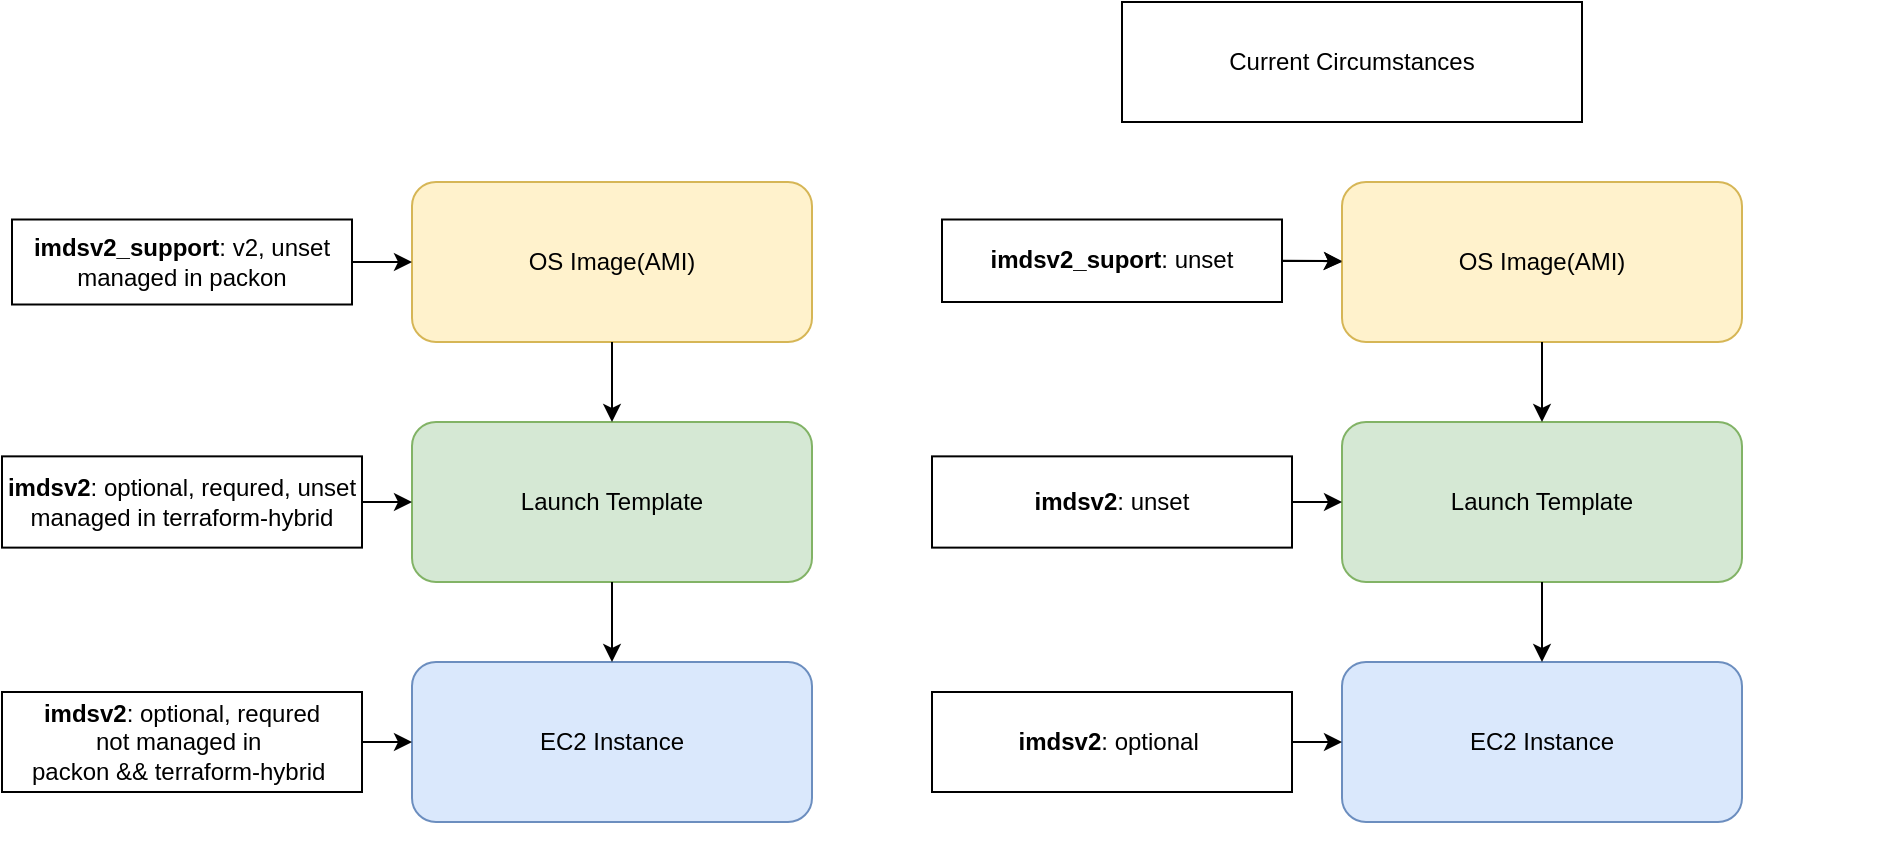 <mxfile version="24.0.4" type="github" pages="3">
  <diagram name="Page-1" id="pGbOxdvhejuG6cvHP6bT">
    <mxGraphModel dx="1509" dy="1937" grid="1" gridSize="10" guides="1" tooltips="1" connect="1" arrows="1" fold="1" page="1" pageScale="1" pageWidth="850" pageHeight="1100" math="0" shadow="0">
      <root>
        <mxCell id="0" />
        <mxCell id="1" parent="0" />
        <mxCell id="x_q-9-La6sV82_rC-IQt-11" value="" style="group" vertex="1" connectable="0" parent="1">
          <mxGeometry x="570" y="-360" width="405" height="320" as="geometry" />
        </mxCell>
        <mxCell id="qsgLCM90UYcvNnULySri-1" value="OS Image(AMI)" style="rounded=1;whiteSpace=wrap;html=1;fillColor=#fff2cc;strokeColor=#d6b656;" vertex="1" parent="x_q-9-La6sV82_rC-IQt-11">
          <mxGeometry x="205" width="200" height="80" as="geometry" />
        </mxCell>
        <mxCell id="qsgLCM90UYcvNnULySri-2" value="Launch Template" style="rounded=1;whiteSpace=wrap;html=1;fillColor=#d5e8d4;strokeColor=#82b366;" vertex="1" parent="x_q-9-La6sV82_rC-IQt-11">
          <mxGeometry x="205" y="120" width="200" height="80" as="geometry" />
        </mxCell>
        <mxCell id="qsgLCM90UYcvNnULySri-3" value="EC2 Instance" style="rounded=1;whiteSpace=wrap;html=1;fillColor=#dae8fc;strokeColor=#6c8ebf;" vertex="1" parent="x_q-9-La6sV82_rC-IQt-11">
          <mxGeometry x="205" y="240" width="200" height="80" as="geometry" />
        </mxCell>
        <mxCell id="qsgLCM90UYcvNnULySri-4" value="" style="endArrow=classic;html=1;rounded=0;exitX=0.5;exitY=1;exitDx=0;exitDy=0;entryX=0.5;entryY=0;entryDx=0;entryDy=0;" edge="1" parent="x_q-9-La6sV82_rC-IQt-11" source="qsgLCM90UYcvNnULySri-1" target="qsgLCM90UYcvNnULySri-2">
          <mxGeometry width="50" height="50" relative="1" as="geometry">
            <mxPoint x="365" y="270" as="sourcePoint" />
            <mxPoint x="415" y="220" as="targetPoint" />
          </mxGeometry>
        </mxCell>
        <mxCell id="qsgLCM90UYcvNnULySri-9" value="&lt;b&gt;imdsv2_support&lt;/b&gt;: v2, unset&lt;div&gt;managed in packon&lt;/div&gt;" style="text;html=1;align=center;verticalAlign=middle;whiteSpace=wrap;rounded=0;fillColor=none;strokeColor=default;" vertex="1" parent="x_q-9-La6sV82_rC-IQt-11">
          <mxGeometry x="5" y="18.75" width="170" height="42.5" as="geometry" />
        </mxCell>
        <mxCell id="qsgLCM90UYcvNnULySri-10" value="&lt;b&gt;imdsv2&lt;/b&gt;: optional, requred, unset&lt;div&gt;managed in terraform-hybrid&lt;/div&gt;" style="text;html=1;align=center;verticalAlign=middle;whiteSpace=wrap;rounded=0;fillColor=none;strokeColor=default;" vertex="1" parent="x_q-9-La6sV82_rC-IQt-11">
          <mxGeometry y="137.18" width="180" height="45.63" as="geometry" />
        </mxCell>
        <mxCell id="qsgLCM90UYcvNnULySri-11" value="&lt;b&gt;imdsv2&lt;/b&gt;: optional, requred&lt;div&gt;not managed in&amp;nbsp;&lt;/div&gt;&lt;div&gt;packon &amp;amp;&amp;amp; terraform-hybrid&amp;nbsp;&lt;/div&gt;" style="text;html=1;align=center;verticalAlign=middle;whiteSpace=wrap;rounded=0;fillColor=none;strokeColor=default;" vertex="1" parent="x_q-9-La6sV82_rC-IQt-11">
          <mxGeometry y="255" width="180" height="50" as="geometry" />
        </mxCell>
        <mxCell id="qsgLCM90UYcvNnULySri-12" value="" style="endArrow=classic;html=1;rounded=0;exitX=1;exitY=0.5;exitDx=0;exitDy=0;entryX=0;entryY=0.5;entryDx=0;entryDy=0;" edge="1" parent="x_q-9-La6sV82_rC-IQt-11" source="qsgLCM90UYcvNnULySri-9" target="qsgLCM90UYcvNnULySri-1">
          <mxGeometry width="50" height="50" relative="1" as="geometry">
            <mxPoint x="365" y="270" as="sourcePoint" />
            <mxPoint x="415" y="220" as="targetPoint" />
          </mxGeometry>
        </mxCell>
        <mxCell id="qsgLCM90UYcvNnULySri-13" value="" style="endArrow=classic;html=1;rounded=0;exitX=1;exitY=0.5;exitDx=0;exitDy=0;entryX=0;entryY=0.5;entryDx=0;entryDy=0;" edge="1" parent="x_q-9-La6sV82_rC-IQt-11" source="qsgLCM90UYcvNnULySri-10" target="qsgLCM90UYcvNnULySri-2">
          <mxGeometry width="50" height="50" relative="1" as="geometry">
            <mxPoint x="365" y="270" as="sourcePoint" />
            <mxPoint x="415" y="220" as="targetPoint" />
          </mxGeometry>
        </mxCell>
        <mxCell id="qsgLCM90UYcvNnULySri-14" value="" style="endArrow=classic;html=1;rounded=0;exitX=1;exitY=0.5;exitDx=0;exitDy=0;entryX=0;entryY=0.5;entryDx=0;entryDy=0;" edge="1" parent="x_q-9-La6sV82_rC-IQt-11" source="qsgLCM90UYcvNnULySri-11" target="qsgLCM90UYcvNnULySri-3">
          <mxGeometry width="50" height="50" relative="1" as="geometry">
            <mxPoint x="185" y="50" as="sourcePoint" />
            <mxPoint x="215" y="50" as="targetPoint" />
          </mxGeometry>
        </mxCell>
        <mxCell id="qsgLCM90UYcvNnULySri-7" value="" style="endArrow=classic;html=1;rounded=0;exitX=0.5;exitY=1;exitDx=0;exitDy=0;entryX=0.5;entryY=0;entryDx=0;entryDy=0;" edge="1" parent="x_q-9-La6sV82_rC-IQt-11" source="qsgLCM90UYcvNnULySri-2" target="qsgLCM90UYcvNnULySri-3">
          <mxGeometry width="50" height="50" relative="1" as="geometry">
            <mxPoint x="315" y="90" as="sourcePoint" />
            <mxPoint x="315" y="130" as="targetPoint" />
          </mxGeometry>
        </mxCell>
        <mxCell id="MfCQwA7gSsLUHfkPvxt--1" value="" style="group" vertex="1" connectable="0" parent="1">
          <mxGeometry x="1035" y="-450" width="480" height="420" as="geometry" />
        </mxCell>
        <mxCell id="MfCQwA7gSsLUHfkPvxt--2" value="OS Image(AMI)" style="rounded=1;whiteSpace=wrap;html=1;fillColor=#fff2cc;strokeColor=#d6b656;" vertex="1" parent="MfCQwA7gSsLUHfkPvxt--1">
          <mxGeometry x="205" y="90" width="200" height="80" as="geometry" />
        </mxCell>
        <mxCell id="MfCQwA7gSsLUHfkPvxt--3" value="Launch Template" style="rounded=1;whiteSpace=wrap;html=1;fillColor=#d5e8d4;strokeColor=#82b366;" vertex="1" parent="MfCQwA7gSsLUHfkPvxt--1">
          <mxGeometry x="205" y="210" width="200" height="80" as="geometry" />
        </mxCell>
        <mxCell id="MfCQwA7gSsLUHfkPvxt--4" value="EC2 Instance" style="rounded=1;whiteSpace=wrap;html=1;fillColor=#dae8fc;strokeColor=#6c8ebf;" vertex="1" parent="MfCQwA7gSsLUHfkPvxt--1">
          <mxGeometry x="205" y="330" width="200" height="80" as="geometry" />
        </mxCell>
        <mxCell id="MfCQwA7gSsLUHfkPvxt--5" value="&lt;b&gt;imdsv2_suport&lt;/b&gt;: unset" style="text;html=1;align=center;verticalAlign=middle;whiteSpace=wrap;rounded=0;fillColor=none;strokeColor=default;" vertex="1" parent="MfCQwA7gSsLUHfkPvxt--1">
          <mxGeometry x="5" y="108.75" width="170" height="41.25" as="geometry" />
        </mxCell>
        <mxCell id="MfCQwA7gSsLUHfkPvxt--6" value="&lt;b&gt;imdsv2&lt;/b&gt;: unset" style="text;html=1;align=center;verticalAlign=middle;whiteSpace=wrap;rounded=0;fillColor=none;strokeColor=default;" vertex="1" parent="MfCQwA7gSsLUHfkPvxt--1">
          <mxGeometry y="227.18" width="180" height="45.63" as="geometry" />
        </mxCell>
        <mxCell id="MfCQwA7gSsLUHfkPvxt--7" value="&lt;b&gt;imdsv2&lt;/b&gt;: optional&lt;span style=&quot;background-color: initial;&quot;&gt;&amp;nbsp;&lt;/span&gt;" style="text;html=1;align=center;verticalAlign=middle;whiteSpace=wrap;rounded=0;fillColor=none;strokeColor=default;" vertex="1" parent="MfCQwA7gSsLUHfkPvxt--1">
          <mxGeometry y="345" width="180" height="50" as="geometry" />
        </mxCell>
        <mxCell id="MfCQwA7gSsLUHfkPvxt--8" value="" style="endArrow=classic;html=1;rounded=0;exitX=1;exitY=0.5;exitDx=0;exitDy=0;" edge="1" parent="MfCQwA7gSsLUHfkPvxt--1" source="MfCQwA7gSsLUHfkPvxt--5" target="MfCQwA7gSsLUHfkPvxt--2">
          <mxGeometry width="50" height="50" relative="1" as="geometry">
            <mxPoint x="365" y="360" as="sourcePoint" />
            <mxPoint x="415" y="310" as="targetPoint" />
          </mxGeometry>
        </mxCell>
        <mxCell id="MfCQwA7gSsLUHfkPvxt--9" value="" style="endArrow=classic;html=1;rounded=0;exitX=1;exitY=0.5;exitDx=0;exitDy=0;entryX=0;entryY=0.5;entryDx=0;entryDy=0;" edge="1" parent="MfCQwA7gSsLUHfkPvxt--1" source="MfCQwA7gSsLUHfkPvxt--7" target="MfCQwA7gSsLUHfkPvxt--4">
          <mxGeometry width="50" height="50" relative="1" as="geometry">
            <mxPoint x="365" y="360" as="sourcePoint" />
            <mxPoint x="415" y="310" as="targetPoint" />
          </mxGeometry>
        </mxCell>
        <mxCell id="MfCQwA7gSsLUHfkPvxt--10" value="Current Circumstances" style="text;html=1;align=center;verticalAlign=middle;whiteSpace=wrap;rounded=0;strokeColor=default;" vertex="1" parent="MfCQwA7gSsLUHfkPvxt--1">
          <mxGeometry x="95" width="230" height="60" as="geometry" />
        </mxCell>
        <mxCell id="MfCQwA7gSsLUHfkPvxt--11" value="" style="endArrow=classic;html=1;rounded=0;exitX=0.5;exitY=1;exitDx=0;exitDy=0;" edge="1" parent="MfCQwA7gSsLUHfkPvxt--1" source="MfCQwA7gSsLUHfkPvxt--2" target="MfCQwA7gSsLUHfkPvxt--3">
          <mxGeometry width="50" height="50" relative="1" as="geometry">
            <mxPoint x="365" y="360" as="sourcePoint" />
            <mxPoint x="415" y="310" as="targetPoint" />
          </mxGeometry>
        </mxCell>
        <mxCell id="MfCQwA7gSsLUHfkPvxt--12" value="" style="endArrow=classic;html=1;rounded=0;exitX=0.5;exitY=1;exitDx=0;exitDy=0;" edge="1" parent="MfCQwA7gSsLUHfkPvxt--1" source="MfCQwA7gSsLUHfkPvxt--3" target="MfCQwA7gSsLUHfkPvxt--4">
          <mxGeometry width="50" height="50" relative="1" as="geometry">
            <mxPoint x="195" y="149" as="sourcePoint" />
            <mxPoint x="225" y="150" as="targetPoint" />
          </mxGeometry>
        </mxCell>
        <mxCell id="MfCQwA7gSsLUHfkPvxt--13" value="" style="edgeStyle=orthogonalEdgeStyle;rounded=0;orthogonalLoop=1;jettySize=auto;html=1;" edge="1" parent="MfCQwA7gSsLUHfkPvxt--1" source="MfCQwA7gSsLUHfkPvxt--5" target="MfCQwA7gSsLUHfkPvxt--2">
          <mxGeometry relative="1" as="geometry" />
        </mxCell>
        <mxCell id="MfCQwA7gSsLUHfkPvxt--14" value="" style="endArrow=classic;html=1;rounded=0;exitX=1;exitY=0.5;exitDx=0;exitDy=0;entryX=0;entryY=0.5;entryDx=0;entryDy=0;" edge="1" parent="MfCQwA7gSsLUHfkPvxt--1" source="MfCQwA7gSsLUHfkPvxt--6" target="MfCQwA7gSsLUHfkPvxt--3">
          <mxGeometry width="50" height="50" relative="1" as="geometry">
            <mxPoint x="185" y="139" as="sourcePoint" />
            <mxPoint x="215" y="140" as="targetPoint" />
          </mxGeometry>
        </mxCell>
      </root>
    </mxGraphModel>
  </diagram>
  <diagram id="9MjycMkg6v-yk4EMfEoX" name="Page-2">
    <mxGraphModel dx="1434" dy="795" grid="1" gridSize="10" guides="1" tooltips="1" connect="1" arrows="1" fold="1" page="1" pageScale="1" pageWidth="850" pageHeight="1100" math="0" shadow="0">
      <root>
        <mxCell id="0" />
        <mxCell id="1" parent="0" />
        <mxCell id="SOV2GVt50VkhnmIahWc4-1" value="" style="group" vertex="1" connectable="0" parent="1">
          <mxGeometry x="170" y="170" width="405" height="320" as="geometry" />
        </mxCell>
        <mxCell id="SOV2GVt50VkhnmIahWc4-2" value="OS Image(AMI)" style="rounded=1;whiteSpace=wrap;html=1;fillColor=#fff2cc;strokeColor=#d6b656;" vertex="1" parent="SOV2GVt50VkhnmIahWc4-1">
          <mxGeometry x="205" width="200" height="80" as="geometry" />
        </mxCell>
        <mxCell id="SOV2GVt50VkhnmIahWc4-3" value="Launch Template" style="rounded=1;whiteSpace=wrap;html=1;fillColor=#d5e8d4;strokeColor=#82b366;" vertex="1" parent="SOV2GVt50VkhnmIahWc4-1">
          <mxGeometry x="205" y="120" width="200" height="80" as="geometry" />
        </mxCell>
        <mxCell id="SOV2GVt50VkhnmIahWc4-4" value="EC2 Instance" style="rounded=1;whiteSpace=wrap;html=1;fillColor=#dae8fc;strokeColor=#6c8ebf;" vertex="1" parent="SOV2GVt50VkhnmIahWc4-1">
          <mxGeometry x="205" y="240" width="200" height="80" as="geometry" />
        </mxCell>
        <mxCell id="SOV2GVt50VkhnmIahWc4-5" value="" style="endArrow=classic;html=1;rounded=0;exitX=0.5;exitY=1;exitDx=0;exitDy=0;entryX=0.5;entryY=0;entryDx=0;entryDy=0;" edge="1" parent="SOV2GVt50VkhnmIahWc4-1" source="SOV2GVt50VkhnmIahWc4-2" target="SOV2GVt50VkhnmIahWc4-3">
          <mxGeometry width="50" height="50" relative="1" as="geometry">
            <mxPoint x="365" y="270" as="sourcePoint" />
            <mxPoint x="415" y="220" as="targetPoint" />
          </mxGeometry>
        </mxCell>
        <mxCell id="SOV2GVt50VkhnmIahWc4-6" value="&lt;b&gt;imdsv2_support&lt;/b&gt;: v2, unset" style="text;html=1;align=center;verticalAlign=middle;whiteSpace=wrap;rounded=0;fillColor=none;strokeColor=default;" vertex="1" parent="SOV2GVt50VkhnmIahWc4-1">
          <mxGeometry x="5" y="18.75" width="170" height="42.5" as="geometry" />
        </mxCell>
        <mxCell id="SOV2GVt50VkhnmIahWc4-7" value="&lt;b&gt;imdsv2&lt;/b&gt;: &lt;font color=&quot;#ff0000&quot;&gt;optional&lt;/font&gt;" style="text;html=1;align=center;verticalAlign=middle;whiteSpace=wrap;rounded=0;fillColor=none;strokeColor=default;" vertex="1" parent="SOV2GVt50VkhnmIahWc4-1">
          <mxGeometry y="137.18" width="180" height="45.63" as="geometry" />
        </mxCell>
        <mxCell id="SOV2GVt50VkhnmIahWc4-8" value="&lt;b&gt;imdsv2&lt;/b&gt;: &lt;font color=&quot;#ff0000&quot;&gt;optional&lt;/font&gt;" style="text;html=1;align=center;verticalAlign=middle;whiteSpace=wrap;rounded=0;fillColor=none;strokeColor=default;" vertex="1" parent="SOV2GVt50VkhnmIahWc4-1">
          <mxGeometry y="255" width="180" height="50" as="geometry" />
        </mxCell>
        <mxCell id="SOV2GVt50VkhnmIahWc4-9" value="" style="endArrow=classic;html=1;rounded=0;exitX=1;exitY=0.5;exitDx=0;exitDy=0;entryX=0;entryY=0.5;entryDx=0;entryDy=0;" edge="1" parent="SOV2GVt50VkhnmIahWc4-1" source="SOV2GVt50VkhnmIahWc4-6" target="SOV2GVt50VkhnmIahWc4-2">
          <mxGeometry width="50" height="50" relative="1" as="geometry">
            <mxPoint x="365" y="270" as="sourcePoint" />
            <mxPoint x="415" y="220" as="targetPoint" />
          </mxGeometry>
        </mxCell>
        <mxCell id="SOV2GVt50VkhnmIahWc4-10" value="" style="endArrow=classic;html=1;rounded=0;exitX=1;exitY=0.5;exitDx=0;exitDy=0;entryX=0;entryY=0.5;entryDx=0;entryDy=0;" edge="1" parent="SOV2GVt50VkhnmIahWc4-1" source="SOV2GVt50VkhnmIahWc4-7" target="SOV2GVt50VkhnmIahWc4-3">
          <mxGeometry width="50" height="50" relative="1" as="geometry">
            <mxPoint x="365" y="270" as="sourcePoint" />
            <mxPoint x="415" y="220" as="targetPoint" />
          </mxGeometry>
        </mxCell>
        <mxCell id="SOV2GVt50VkhnmIahWc4-11" value="" style="endArrow=classic;html=1;rounded=0;exitX=1;exitY=0.5;exitDx=0;exitDy=0;entryX=0;entryY=0.5;entryDx=0;entryDy=0;" edge="1" parent="SOV2GVt50VkhnmIahWc4-1" source="SOV2GVt50VkhnmIahWc4-8" target="SOV2GVt50VkhnmIahWc4-4">
          <mxGeometry width="50" height="50" relative="1" as="geometry">
            <mxPoint x="185" y="50" as="sourcePoint" />
            <mxPoint x="215" y="50" as="targetPoint" />
          </mxGeometry>
        </mxCell>
        <mxCell id="SOV2GVt50VkhnmIahWc4-12" value="" style="endArrow=classic;html=1;rounded=0;exitX=0.5;exitY=1;exitDx=0;exitDy=0;entryX=0.5;entryY=0;entryDx=0;entryDy=0;" edge="1" parent="SOV2GVt50VkhnmIahWc4-1" source="SOV2GVt50VkhnmIahWc4-3" target="SOV2GVt50VkhnmIahWc4-4">
          <mxGeometry width="50" height="50" relative="1" as="geometry">
            <mxPoint x="315" y="90" as="sourcePoint" />
            <mxPoint x="315" y="130" as="targetPoint" />
          </mxGeometry>
        </mxCell>
        <mxCell id="hL-EpqUsdU4c7IX_Iuab-1" value="Fix &lt;b&gt;imdsv2:&lt;font color=&quot;#ff0000&quot;&gt;optional&lt;/font&gt;&lt;/b&gt; in launch template" style="text;html=1;align=center;verticalAlign=middle;whiteSpace=wrap;rounded=0;strokeColor=default;strokeWidth=2;" vertex="1" parent="1">
          <mxGeometry x="262.5" y="100" width="220" height="40" as="geometry" />
        </mxCell>
        <mxCell id="hBrvezalI-NMGv_1s-DX-1" value="" style="group" vertex="1" connectable="0" parent="1">
          <mxGeometry x="710" y="170" width="405" height="320" as="geometry" />
        </mxCell>
        <mxCell id="hBrvezalI-NMGv_1s-DX-2" value="OS Image(AMI)" style="rounded=1;whiteSpace=wrap;html=1;fillColor=#fff2cc;strokeColor=#d6b656;" vertex="1" parent="hBrvezalI-NMGv_1s-DX-1">
          <mxGeometry x="102.5" width="200" height="80" as="geometry" />
        </mxCell>
        <mxCell id="hBrvezalI-NMGv_1s-DX-3" value="Launch Template" style="rounded=1;whiteSpace=wrap;html=1;fillColor=#d5e8d4;strokeColor=#82b366;" vertex="1" parent="hBrvezalI-NMGv_1s-DX-1">
          <mxGeometry x="205" y="120" width="200" height="80" as="geometry" />
        </mxCell>
        <mxCell id="hBrvezalI-NMGv_1s-DX-4" value="EC2 Instance" style="rounded=1;whiteSpace=wrap;html=1;fillColor=#dae8fc;strokeColor=#6c8ebf;" vertex="1" parent="hBrvezalI-NMGv_1s-DX-1">
          <mxGeometry x="205" y="240" width="200" height="80" as="geometry" />
        </mxCell>
        <mxCell id="hBrvezalI-NMGv_1s-DX-5" value="" style="endArrow=classic;html=1;rounded=0;exitX=0.5;exitY=1;exitDx=0;exitDy=0;entryX=0.5;entryY=0;entryDx=0;entryDy=0;" edge="1" parent="hBrvezalI-NMGv_1s-DX-1" source="hBrvezalI-NMGv_1s-DX-2" target="hBrvezalI-NMGv_1s-DX-3">
          <mxGeometry width="50" height="50" relative="1" as="geometry">
            <mxPoint x="365" y="270" as="sourcePoint" />
            <mxPoint x="415" y="220" as="targetPoint" />
          </mxGeometry>
        </mxCell>
        <mxCell id="hBrvezalI-NMGv_1s-DX-7" value="&lt;b&gt;imdsv2&lt;/b&gt;: &lt;font color=&quot;#ff0000&quot;&gt;optional&lt;/font&gt;" style="text;html=1;align=center;verticalAlign=middle;whiteSpace=wrap;rounded=0;fillColor=none;strokeColor=default;" vertex="1" parent="hBrvezalI-NMGv_1s-DX-1">
          <mxGeometry y="137.18" width="180" height="45.63" as="geometry" />
        </mxCell>
        <mxCell id="hBrvezalI-NMGv_1s-DX-8" value="&lt;b&gt;imdsv2&lt;/b&gt;: &lt;font color=&quot;#ff0000&quot;&gt;optional&lt;/font&gt;" style="text;html=1;align=center;verticalAlign=middle;whiteSpace=wrap;rounded=0;fillColor=none;strokeColor=default;" vertex="1" parent="hBrvezalI-NMGv_1s-DX-1">
          <mxGeometry y="255" width="180" height="50" as="geometry" />
        </mxCell>
        <mxCell id="hBrvezalI-NMGv_1s-DX-10" value="" style="endArrow=classic;html=1;rounded=0;exitX=1;exitY=0.5;exitDx=0;exitDy=0;entryX=0;entryY=0.5;entryDx=0;entryDy=0;" edge="1" parent="hBrvezalI-NMGv_1s-DX-1" source="hBrvezalI-NMGv_1s-DX-7" target="hBrvezalI-NMGv_1s-DX-3">
          <mxGeometry width="50" height="50" relative="1" as="geometry">
            <mxPoint x="365" y="270" as="sourcePoint" />
            <mxPoint x="415" y="220" as="targetPoint" />
          </mxGeometry>
        </mxCell>
        <mxCell id="hBrvezalI-NMGv_1s-DX-11" value="" style="endArrow=classic;html=1;rounded=0;exitX=1;exitY=0.5;exitDx=0;exitDy=0;entryX=0;entryY=0.5;entryDx=0;entryDy=0;" edge="1" parent="hBrvezalI-NMGv_1s-DX-1" source="hBrvezalI-NMGv_1s-DX-8" target="hBrvezalI-NMGv_1s-DX-4">
          <mxGeometry width="50" height="50" relative="1" as="geometry">
            <mxPoint x="185" y="50" as="sourcePoint" />
            <mxPoint x="215" y="50" as="targetPoint" />
          </mxGeometry>
        </mxCell>
        <mxCell id="hBrvezalI-NMGv_1s-DX-12" value="" style="endArrow=classic;html=1;rounded=0;exitX=0.5;exitY=1;exitDx=0;exitDy=0;entryX=0.5;entryY=0;entryDx=0;entryDy=0;" edge="1" parent="hBrvezalI-NMGv_1s-DX-1" source="hBrvezalI-NMGv_1s-DX-3" target="hBrvezalI-NMGv_1s-DX-4">
          <mxGeometry width="50" height="50" relative="1" as="geometry">
            <mxPoint x="315" y="90" as="sourcePoint" />
            <mxPoint x="315" y="130" as="targetPoint" />
          </mxGeometry>
        </mxCell>
        <mxCell id="hBrvezalI-NMGv_1s-DX-13" value="Fix &lt;b&gt;imdsv2:&lt;font color=&quot;#ff0000&quot;&gt;optional&lt;/font&gt;&lt;/b&gt; in launch template" style="text;html=1;align=center;verticalAlign=middle;whiteSpace=wrap;rounded=0;strokeColor=default;strokeWidth=2;" vertex="1" parent="1">
          <mxGeometry x="895" y="100" width="220" height="40" as="geometry" />
        </mxCell>
        <mxCell id="ICMZW-fwPVstaVTmsFE3-1" value="Newly Release Instance Type" style="rounded=1;whiteSpace=wrap;html=1;fillColor=#fff2cc;strokeColor=#d6b656;" vertex="1" parent="1">
          <mxGeometry x="1050" y="170" width="200" height="80" as="geometry" />
        </mxCell>
        <mxCell id="ICMZW-fwPVstaVTmsFE3-3" value="" style="endArrow=classic;html=1;rounded=0;exitX=0.5;exitY=1;exitDx=0;exitDy=0;" edge="1" parent="1" source="ICMZW-fwPVstaVTmsFE3-1">
          <mxGeometry width="50" height="50" relative="1" as="geometry">
            <mxPoint x="690" y="330" as="sourcePoint" />
            <mxPoint x="1020" y="290" as="targetPoint" />
          </mxGeometry>
        </mxCell>
        <mxCell id="hBrvezalI-NMGv_1s-DX-6" value="&lt;b&gt;imdsv2_support&lt;/b&gt;: v2, unset" style="text;html=1;align=center;verticalAlign=middle;whiteSpace=wrap;rounded=0;fillColor=none;strokeColor=default;" vertex="1" parent="1">
          <mxGeometry x="610" y="188.75" width="170" height="42.5" as="geometry" />
        </mxCell>
        <mxCell id="hBrvezalI-NMGv_1s-DX-9" value="" style="endArrow=classic;html=1;rounded=0;exitX=1;exitY=0.5;exitDx=0;exitDy=0;entryX=0;entryY=0.5;entryDx=0;entryDy=0;" edge="1" parent="1" source="hBrvezalI-NMGv_1s-DX-6" target="hBrvezalI-NMGv_1s-DX-2">
          <mxGeometry width="50" height="50" relative="1" as="geometry">
            <mxPoint x="1075" y="440" as="sourcePoint" />
            <mxPoint x="1125" y="390" as="targetPoint" />
          </mxGeometry>
        </mxCell>
      </root>
    </mxGraphModel>
  </diagram>
  <diagram name="Page-3" id="2ZjYKfuTJH3mokJy6_EL">
    <mxGraphModel dx="1434" dy="795" grid="1" gridSize="10" guides="1" tooltips="1" connect="1" arrows="1" fold="1" page="1" pageScale="1" pageWidth="850" pageHeight="1100" math="0" shadow="0">
      <root>
        <mxCell id="VZwNgby4mi_kLbetZArk-0" />
        <mxCell id="VZwNgby4mi_kLbetZArk-1" parent="VZwNgby4mi_kLbetZArk-0" />
      </root>
    </mxGraphModel>
  </diagram>
</mxfile>
